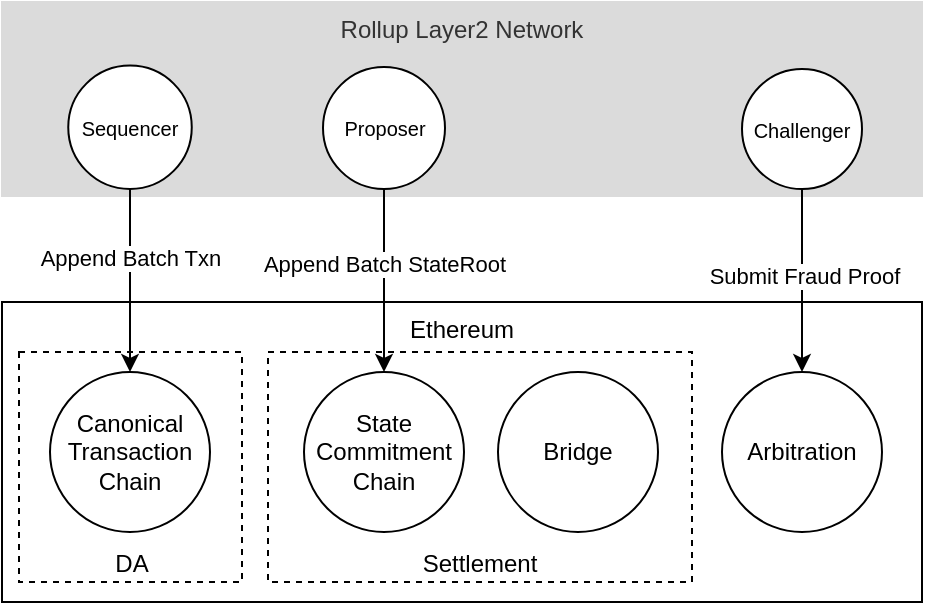 <mxfile>
    <diagram id="agK9bPm_QYynmStlEtDZ" name="rollup-layer2">
        <mxGraphModel dx="353" dy="302" grid="1" gridSize="10" guides="1" tooltips="1" connect="1" arrows="1" fold="1" page="1" pageScale="1" pageWidth="850" pageHeight="1100" math="0" shadow="0">
            <root>
                <mxCell id="0"/>
                <mxCell id="1" parent="0"/>
                <mxCell id="2" value="Ethereum" style="rounded=0;whiteSpace=wrap;html=1;verticalAlign=top;" vertex="1" parent="1">
                    <mxGeometry x="210" y="470" width="460" height="150" as="geometry"/>
                </mxCell>
                <mxCell id="3" value="Arbitration" style="ellipse;whiteSpace=wrap;html=1;aspect=fixed;verticalAlign=middle;" vertex="1" parent="1">
                    <mxGeometry x="570" y="505" width="80" height="80" as="geometry"/>
                </mxCell>
                <mxCell id="4" value="Settlement" style="rounded=0;whiteSpace=wrap;html=1;dashed=1;fillColor=none;verticalAlign=bottom;" vertex="1" parent="1">
                    <mxGeometry x="343" y="495" width="212" height="115" as="geometry"/>
                </mxCell>
                <mxCell id="5" value="State Commitment&lt;br&gt;Chain" style="ellipse;whiteSpace=wrap;html=1;aspect=fixed;" vertex="1" parent="1">
                    <mxGeometry x="361" y="505" width="80" height="80" as="geometry"/>
                </mxCell>
                <mxCell id="6" value="Bridge" style="ellipse;whiteSpace=wrap;html=1;aspect=fixed;" vertex="1" parent="1">
                    <mxGeometry x="458" y="505" width="80" height="80" as="geometry"/>
                </mxCell>
                <mxCell id="8" value="DA" style="rounded=0;whiteSpace=wrap;html=1;dashed=1;fillColor=none;verticalAlign=bottom;" vertex="1" parent="1">
                    <mxGeometry x="218.5" y="495" width="111.5" height="115" as="geometry"/>
                </mxCell>
                <mxCell id="9" value="Canonical&lt;br&gt;Transaction&lt;br&gt;Chain" style="ellipse;whiteSpace=wrap;html=1;aspect=fixed;verticalAlign=middle;" vertex="1" parent="1">
                    <mxGeometry x="234" y="505" width="80" height="80" as="geometry"/>
                </mxCell>
                <mxCell id="10" value="Rollup Layer2 Network" style="rounded=0;whiteSpace=wrap;html=1;fillStyle=auto;fillColor=#DBDBDB;fontColor=#333333;strokeColor=#DBDBDB;verticalAlign=top;align=center;" vertex="1" parent="1">
                    <mxGeometry x="210" y="320" width="460" height="97" as="geometry"/>
                </mxCell>
                <mxCell id="14" style="edgeStyle=none;html=1;" edge="1" parent="1" source="11" target="9">
                    <mxGeometry relative="1" as="geometry"/>
                </mxCell>
                <mxCell id="15" value="Append Batch Txn" style="edgeLabel;html=1;align=center;verticalAlign=middle;resizable=0;points=[];" vertex="1" connectable="0" parent="14">
                    <mxGeometry x="-0.25" relative="1" as="geometry">
                        <mxPoint as="offset"/>
                    </mxGeometry>
                </mxCell>
                <mxCell id="11" value="Sequencer" style="ellipse;whiteSpace=wrap;html=1;aspect=fixed;verticalAlign=middle;fontSize=10;" vertex="1" parent="1">
                    <mxGeometry x="243.13" y="351.75" width="61.75" height="61.75" as="geometry"/>
                </mxCell>
                <mxCell id="16" style="edgeStyle=none;html=1;exitX=0.5;exitY=1;exitDx=0;exitDy=0;" edge="1" parent="1" source="12" target="5">
                    <mxGeometry relative="1" as="geometry"/>
                </mxCell>
                <mxCell id="17" value="Append Batch StateRoot" style="edgeLabel;html=1;align=center;verticalAlign=middle;resizable=0;points=[];" vertex="1" connectable="0" parent="16">
                    <mxGeometry x="-0.184" relative="1" as="geometry">
                        <mxPoint as="offset"/>
                    </mxGeometry>
                </mxCell>
                <mxCell id="12" value="Proposer" style="ellipse;whiteSpace=wrap;html=1;aspect=fixed;verticalAlign=middle;fontSize=10;" vertex="1" parent="1">
                    <mxGeometry x="370.5" y="352.5" width="61" height="61" as="geometry"/>
                </mxCell>
                <mxCell id="18" style="edgeStyle=none;html=1;entryX=0.5;entryY=0;entryDx=0;entryDy=0;" edge="1" parent="1" source="13" target="3">
                    <mxGeometry relative="1" as="geometry"/>
                </mxCell>
                <mxCell id="19" value="Submit Fraud Proof" style="edgeLabel;html=1;align=center;verticalAlign=middle;resizable=0;points=[];" vertex="1" connectable="0" parent="18">
                    <mxGeometry x="-0.053" y="1" relative="1" as="geometry">
                        <mxPoint as="offset"/>
                    </mxGeometry>
                </mxCell>
                <mxCell id="13" value="Challenger" style="ellipse;whiteSpace=wrap;html=1;aspect=fixed;verticalAlign=middle;fontSize=10;" vertex="1" parent="1">
                    <mxGeometry x="580" y="353.5" width="60" height="60" as="geometry"/>
                </mxCell>
            </root>
        </mxGraphModel>
    </diagram>
    <diagram id="C2hezIXoYUNsMxzoQrbV" name="modular-rollup-layer2">
        <mxGraphModel dx="353" dy="302" grid="1" gridSize="10" guides="1" tooltips="1" connect="1" arrows="1" fold="1" page="1" pageScale="1" pageWidth="850" pageHeight="1100" math="0" shadow="0">
            <root>
                <mxCell id="0"/>
                <mxCell id="1" parent="0"/>
                <mxCell id="sjcygIqn1EbpoVYiwdxF-1" value="Modular Rollup Layer2" style="rounded=0;whiteSpace=wrap;html=1;fillStyle=auto;fillColor=#DBDBDB;fontColor=#333333;strokeColor=#DBDBDB;verticalAlign=top;align=center;" vertex="1" parent="1">
                    <mxGeometry x="280" y="292" width="340" height="97" as="geometry"/>
                </mxCell>
                <mxCell id="sjcygIqn1EbpoVYiwdxF-2" value="DA" style="rounded=0;whiteSpace=wrap;html=1;fillColor=none;dashed=1;verticalAlign=bottom;align=center;" vertex="1" parent="1">
                    <mxGeometry x="160" y="291.13" width="210" height="118.87" as="geometry"/>
                </mxCell>
                <mxCell id="sjcygIqn1EbpoVYiwdxF-3" value="DA Chain" style="rounded=0;whiteSpace=wrap;html=1;fillColor=none;verticalAlign=bottom;" vertex="1" parent="1">
                    <mxGeometry x="171" y="299" width="87" height="88" as="geometry"/>
                </mxCell>
                <mxCell id="sjcygIqn1EbpoVYiwdxF-4" value="Canonical&lt;br style=&quot;font-size: 10px;&quot;&gt;Transaction&lt;br style=&quot;font-size: 10px;&quot;&gt;Chain" style="ellipse;whiteSpace=wrap;html=1;aspect=fixed;verticalAlign=middle;fontSize=10;" vertex="1" parent="1">
                    <mxGeometry x="183.37" y="304" width="64.75" height="64.75" as="geometry"/>
                </mxCell>
                <mxCell id="sjcygIqn1EbpoVYiwdxF-5" value="Sequencer" style="ellipse;whiteSpace=wrap;html=1;aspect=fixed;verticalAlign=middle;fontSize=10;" vertex="1" parent="1">
                    <mxGeometry x="300" y="317.75" width="61.75" height="61.75" as="geometry"/>
                </mxCell>
                <mxCell id="sjcygIqn1EbpoVYiwdxF-6" value="Proposer" style="ellipse;whiteSpace=wrap;html=1;aspect=fixed;verticalAlign=middle;fontSize=10;" vertex="1" parent="1">
                    <mxGeometry x="416" y="320.5" width="61" height="61" as="geometry"/>
                </mxCell>
                <mxCell id="sjcygIqn1EbpoVYiwdxF-7" value="Challenger" style="ellipse;whiteSpace=wrap;html=1;aspect=fixed;verticalAlign=middle;fontSize=10;" vertex="1" parent="1">
                    <mxGeometry x="533" y="321.5" width="60" height="60" as="geometry"/>
                </mxCell>
                <mxCell id="sjcygIqn1EbpoVYiwdxF-8" value="" style="shape=flexArrow;endArrow=classic;html=1;startArrow=block;" edge="1" parent="1">
                    <mxGeometry width="50" height="50" relative="1" as="geometry">
                        <mxPoint x="399" y="458" as="sourcePoint"/>
                        <mxPoint x="399" y="398" as="targetPoint"/>
                    </mxGeometry>
                </mxCell>
                <mxCell id="sjcygIqn1EbpoVYiwdxF-9" value="Ethereum" style="rounded=0;whiteSpace=wrap;html=1;verticalAlign=top;" vertex="1" parent="1">
                    <mxGeometry x="160" y="470" width="460" height="150" as="geometry"/>
                </mxCell>
                <mxCell id="sjcygIqn1EbpoVYiwdxF-10" value="Arbitration" style="ellipse;whiteSpace=wrap;html=1;aspect=fixed;verticalAlign=middle;" vertex="1" parent="1">
                    <mxGeometry x="520" y="500" width="80" height="80" as="geometry"/>
                </mxCell>
                <mxCell id="sjcygIqn1EbpoVYiwdxF-11" value="Settlement" style="rounded=0;whiteSpace=wrap;html=1;dashed=1;fillColor=none;verticalAlign=bottom;" vertex="1" parent="1">
                    <mxGeometry x="286" y="495" width="212" height="115" as="geometry"/>
                </mxCell>
                <mxCell id="sjcygIqn1EbpoVYiwdxF-12" value="State Commitment&lt;br&gt;Chain" style="ellipse;whiteSpace=wrap;html=1;aspect=fixed;" vertex="1" parent="1">
                    <mxGeometry x="296" y="500" width="80" height="80" as="geometry"/>
                </mxCell>
                <mxCell id="sjcygIqn1EbpoVYiwdxF-13" value="Bridge" style="ellipse;whiteSpace=wrap;html=1;aspect=fixed;" vertex="1" parent="1">
                    <mxGeometry x="408" y="500" width="80" height="80" as="geometry"/>
                </mxCell>
                <mxCell id="sjcygIqn1EbpoVYiwdxF-14" value="L1ToL2&lt;br&gt;Transaction&amp;nbsp;&lt;br&gt;Queue" style="ellipse;whiteSpace=wrap;html=1;aspect=fixed;verticalAlign=middle;" vertex="1" parent="1">
                    <mxGeometry x="184" y="505" width="80" height="80" as="geometry"/>
                </mxCell>
            </root>
        </mxGraphModel>
    </diagram>
</mxfile>